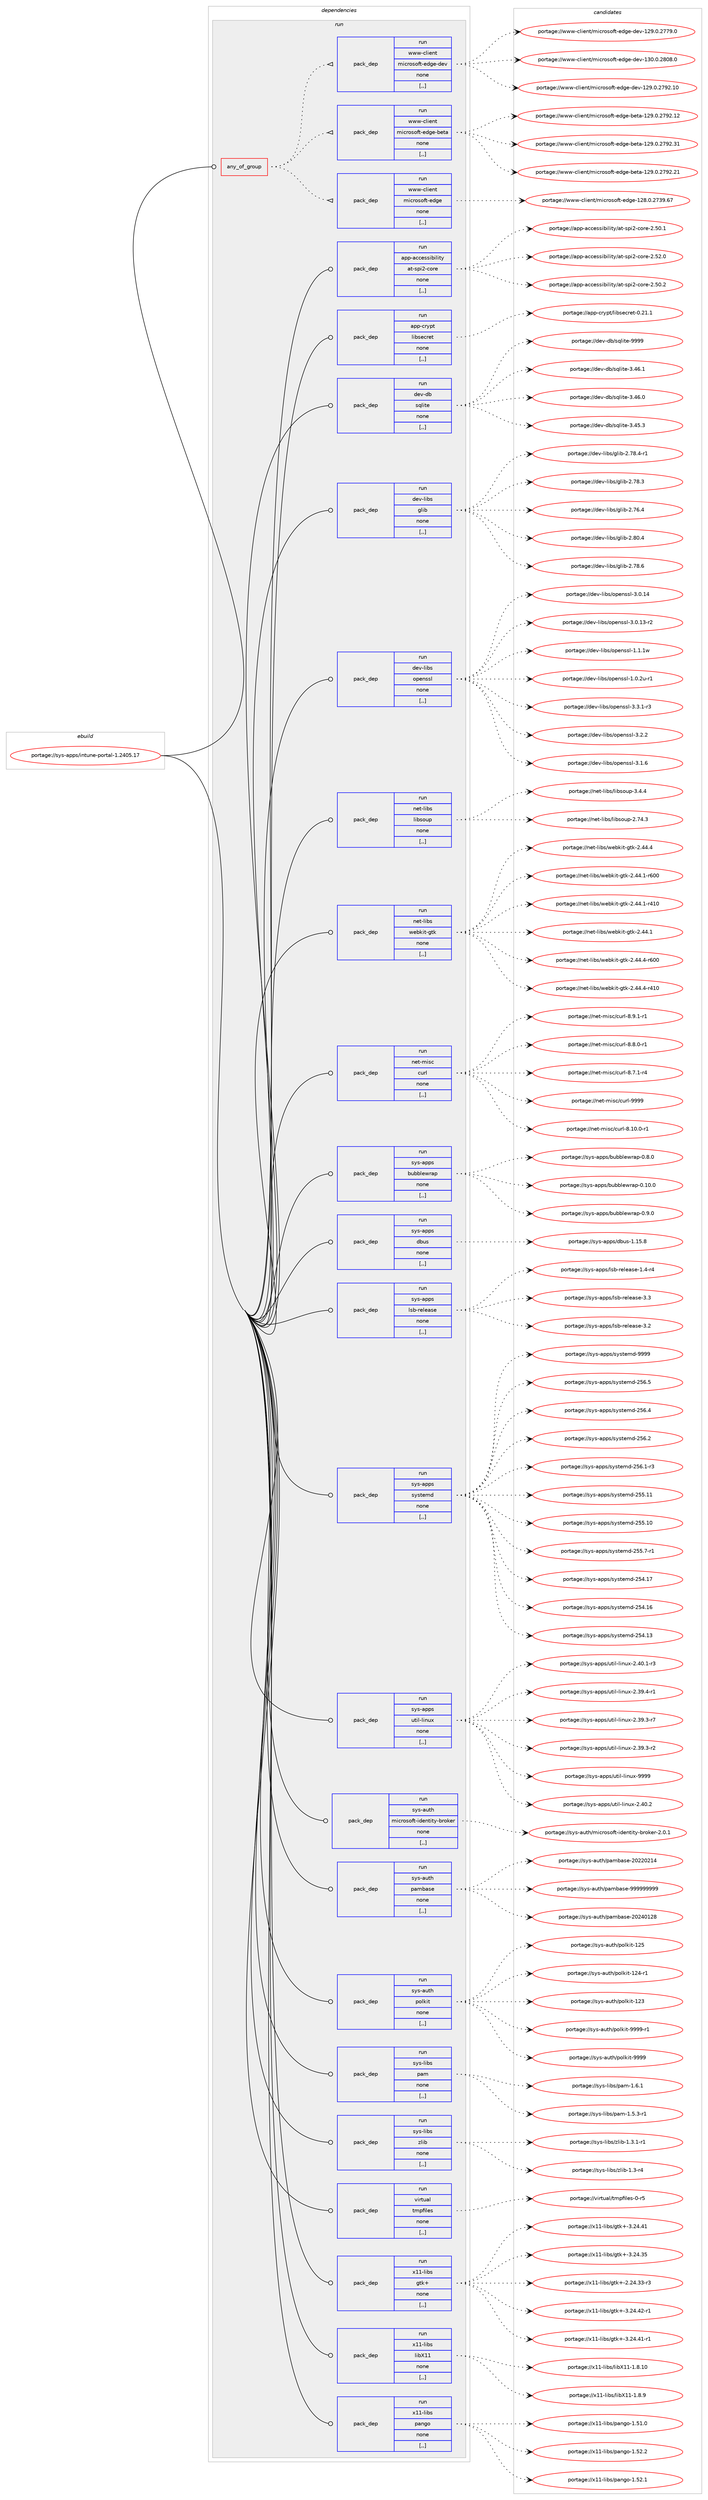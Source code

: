 digraph prolog {

# *************
# Graph options
# *************

newrank=true;
concentrate=true;
compound=true;
graph [rankdir=LR,fontname=Helvetica,fontsize=10,ranksep=1.5];#, ranksep=2.5, nodesep=0.2];
edge  [arrowhead=vee];
node  [fontname=Helvetica,fontsize=10];

# **********
# The ebuild
# **********

subgraph cluster_leftcol {
color=gray;
label=<<i>ebuild</i>>;
id [label="portage://sys-apps/intune-portal-1.2405.17", color=red, width=4, href="../sys-apps/intune-portal-1.2405.17.svg"];
}

# ****************
# The dependencies
# ****************

subgraph cluster_midcol {
color=gray;
label=<<i>dependencies</i>>;
subgraph cluster_compile {
fillcolor="#eeeeee";
style=filled;
label=<<i>compile</i>>;
}
subgraph cluster_compileandrun {
fillcolor="#eeeeee";
style=filled;
label=<<i>compile and run</i>>;
}
subgraph cluster_run {
fillcolor="#eeeeee";
style=filled;
label=<<i>run</i>>;
subgraph any6234 {
dependency930136 [label=<<TABLE BORDER="0" CELLBORDER="1" CELLSPACING="0" CELLPADDING="4"><TR><TD CELLPADDING="10">any_of_group</TD></TR></TABLE>>, shape=none, color=red];subgraph pack678661 {
dependency930137 [label=<<TABLE BORDER="0" CELLBORDER="1" CELLSPACING="0" CELLPADDING="4" WIDTH="220"><TR><TD ROWSPAN="6" CELLPADDING="30">pack_dep</TD></TR><TR><TD WIDTH="110">run</TD></TR><TR><TD>www-client</TD></TR><TR><TD>microsoft-edge</TD></TR><TR><TD>none</TD></TR><TR><TD>[,,]</TD></TR></TABLE>>, shape=none, color=blue];
}
dependency930136:e -> dependency930137:w [weight=20,style="dotted",arrowhead="oinv"];
subgraph pack678662 {
dependency930138 [label=<<TABLE BORDER="0" CELLBORDER="1" CELLSPACING="0" CELLPADDING="4" WIDTH="220"><TR><TD ROWSPAN="6" CELLPADDING="30">pack_dep</TD></TR><TR><TD WIDTH="110">run</TD></TR><TR><TD>www-client</TD></TR><TR><TD>microsoft-edge-beta</TD></TR><TR><TD>none</TD></TR><TR><TD>[,,]</TD></TR></TABLE>>, shape=none, color=blue];
}
dependency930136:e -> dependency930138:w [weight=20,style="dotted",arrowhead="oinv"];
subgraph pack678663 {
dependency930139 [label=<<TABLE BORDER="0" CELLBORDER="1" CELLSPACING="0" CELLPADDING="4" WIDTH="220"><TR><TD ROWSPAN="6" CELLPADDING="30">pack_dep</TD></TR><TR><TD WIDTH="110">run</TD></TR><TR><TD>www-client</TD></TR><TR><TD>microsoft-edge-dev</TD></TR><TR><TD>none</TD></TR><TR><TD>[,,]</TD></TR></TABLE>>, shape=none, color=blue];
}
dependency930136:e -> dependency930139:w [weight=20,style="dotted",arrowhead="oinv"];
}
id:e -> dependency930136:w [weight=20,style="solid",arrowhead="odot"];
subgraph pack678664 {
dependency930140 [label=<<TABLE BORDER="0" CELLBORDER="1" CELLSPACING="0" CELLPADDING="4" WIDTH="220"><TR><TD ROWSPAN="6" CELLPADDING="30">pack_dep</TD></TR><TR><TD WIDTH="110">run</TD></TR><TR><TD>app-accessibility</TD></TR><TR><TD>at-spi2-core</TD></TR><TR><TD>none</TD></TR><TR><TD>[,,]</TD></TR></TABLE>>, shape=none, color=blue];
}
id:e -> dependency930140:w [weight=20,style="solid",arrowhead="odot"];
subgraph pack678665 {
dependency930141 [label=<<TABLE BORDER="0" CELLBORDER="1" CELLSPACING="0" CELLPADDING="4" WIDTH="220"><TR><TD ROWSPAN="6" CELLPADDING="30">pack_dep</TD></TR><TR><TD WIDTH="110">run</TD></TR><TR><TD>app-crypt</TD></TR><TR><TD>libsecret</TD></TR><TR><TD>none</TD></TR><TR><TD>[,,]</TD></TR></TABLE>>, shape=none, color=blue];
}
id:e -> dependency930141:w [weight=20,style="solid",arrowhead="odot"];
subgraph pack678666 {
dependency930142 [label=<<TABLE BORDER="0" CELLBORDER="1" CELLSPACING="0" CELLPADDING="4" WIDTH="220"><TR><TD ROWSPAN="6" CELLPADDING="30">pack_dep</TD></TR><TR><TD WIDTH="110">run</TD></TR><TR><TD>dev-db</TD></TR><TR><TD>sqlite</TD></TR><TR><TD>none</TD></TR><TR><TD>[,,]</TD></TR></TABLE>>, shape=none, color=blue];
}
id:e -> dependency930142:w [weight=20,style="solid",arrowhead="odot"];
subgraph pack678667 {
dependency930143 [label=<<TABLE BORDER="0" CELLBORDER="1" CELLSPACING="0" CELLPADDING="4" WIDTH="220"><TR><TD ROWSPAN="6" CELLPADDING="30">pack_dep</TD></TR><TR><TD WIDTH="110">run</TD></TR><TR><TD>dev-libs</TD></TR><TR><TD>glib</TD></TR><TR><TD>none</TD></TR><TR><TD>[,,]</TD></TR></TABLE>>, shape=none, color=blue];
}
id:e -> dependency930143:w [weight=20,style="solid",arrowhead="odot"];
subgraph pack678668 {
dependency930144 [label=<<TABLE BORDER="0" CELLBORDER="1" CELLSPACING="0" CELLPADDING="4" WIDTH="220"><TR><TD ROWSPAN="6" CELLPADDING="30">pack_dep</TD></TR><TR><TD WIDTH="110">run</TD></TR><TR><TD>dev-libs</TD></TR><TR><TD>openssl</TD></TR><TR><TD>none</TD></TR><TR><TD>[,,]</TD></TR></TABLE>>, shape=none, color=blue];
}
id:e -> dependency930144:w [weight=20,style="solid",arrowhead="odot"];
subgraph pack678669 {
dependency930145 [label=<<TABLE BORDER="0" CELLBORDER="1" CELLSPACING="0" CELLPADDING="4" WIDTH="220"><TR><TD ROWSPAN="6" CELLPADDING="30">pack_dep</TD></TR><TR><TD WIDTH="110">run</TD></TR><TR><TD>net-libs</TD></TR><TR><TD>libsoup</TD></TR><TR><TD>none</TD></TR><TR><TD>[,,]</TD></TR></TABLE>>, shape=none, color=blue];
}
id:e -> dependency930145:w [weight=20,style="solid",arrowhead="odot"];
subgraph pack678670 {
dependency930146 [label=<<TABLE BORDER="0" CELLBORDER="1" CELLSPACING="0" CELLPADDING="4" WIDTH="220"><TR><TD ROWSPAN="6" CELLPADDING="30">pack_dep</TD></TR><TR><TD WIDTH="110">run</TD></TR><TR><TD>net-libs</TD></TR><TR><TD>webkit-gtk</TD></TR><TR><TD>none</TD></TR><TR><TD>[,,]</TD></TR></TABLE>>, shape=none, color=blue];
}
id:e -> dependency930146:w [weight=20,style="solid",arrowhead="odot"];
subgraph pack678671 {
dependency930147 [label=<<TABLE BORDER="0" CELLBORDER="1" CELLSPACING="0" CELLPADDING="4" WIDTH="220"><TR><TD ROWSPAN="6" CELLPADDING="30">pack_dep</TD></TR><TR><TD WIDTH="110">run</TD></TR><TR><TD>net-misc</TD></TR><TR><TD>curl</TD></TR><TR><TD>none</TD></TR><TR><TD>[,,]</TD></TR></TABLE>>, shape=none, color=blue];
}
id:e -> dependency930147:w [weight=20,style="solid",arrowhead="odot"];
subgraph pack678672 {
dependency930148 [label=<<TABLE BORDER="0" CELLBORDER="1" CELLSPACING="0" CELLPADDING="4" WIDTH="220"><TR><TD ROWSPAN="6" CELLPADDING="30">pack_dep</TD></TR><TR><TD WIDTH="110">run</TD></TR><TR><TD>sys-apps</TD></TR><TR><TD>bubblewrap</TD></TR><TR><TD>none</TD></TR><TR><TD>[,,]</TD></TR></TABLE>>, shape=none, color=blue];
}
id:e -> dependency930148:w [weight=20,style="solid",arrowhead="odot"];
subgraph pack678673 {
dependency930149 [label=<<TABLE BORDER="0" CELLBORDER="1" CELLSPACING="0" CELLPADDING="4" WIDTH="220"><TR><TD ROWSPAN="6" CELLPADDING="30">pack_dep</TD></TR><TR><TD WIDTH="110">run</TD></TR><TR><TD>sys-apps</TD></TR><TR><TD>dbus</TD></TR><TR><TD>none</TD></TR><TR><TD>[,,]</TD></TR></TABLE>>, shape=none, color=blue];
}
id:e -> dependency930149:w [weight=20,style="solid",arrowhead="odot"];
subgraph pack678674 {
dependency930150 [label=<<TABLE BORDER="0" CELLBORDER="1" CELLSPACING="0" CELLPADDING="4" WIDTH="220"><TR><TD ROWSPAN="6" CELLPADDING="30">pack_dep</TD></TR><TR><TD WIDTH="110">run</TD></TR><TR><TD>sys-apps</TD></TR><TR><TD>lsb-release</TD></TR><TR><TD>none</TD></TR><TR><TD>[,,]</TD></TR></TABLE>>, shape=none, color=blue];
}
id:e -> dependency930150:w [weight=20,style="solid",arrowhead="odot"];
subgraph pack678675 {
dependency930151 [label=<<TABLE BORDER="0" CELLBORDER="1" CELLSPACING="0" CELLPADDING="4" WIDTH="220"><TR><TD ROWSPAN="6" CELLPADDING="30">pack_dep</TD></TR><TR><TD WIDTH="110">run</TD></TR><TR><TD>sys-apps</TD></TR><TR><TD>systemd</TD></TR><TR><TD>none</TD></TR><TR><TD>[,,]</TD></TR></TABLE>>, shape=none, color=blue];
}
id:e -> dependency930151:w [weight=20,style="solid",arrowhead="odot"];
subgraph pack678676 {
dependency930152 [label=<<TABLE BORDER="0" CELLBORDER="1" CELLSPACING="0" CELLPADDING="4" WIDTH="220"><TR><TD ROWSPAN="6" CELLPADDING="30">pack_dep</TD></TR><TR><TD WIDTH="110">run</TD></TR><TR><TD>sys-apps</TD></TR><TR><TD>util-linux</TD></TR><TR><TD>none</TD></TR><TR><TD>[,,]</TD></TR></TABLE>>, shape=none, color=blue];
}
id:e -> dependency930152:w [weight=20,style="solid",arrowhead="odot"];
subgraph pack678677 {
dependency930153 [label=<<TABLE BORDER="0" CELLBORDER="1" CELLSPACING="0" CELLPADDING="4" WIDTH="220"><TR><TD ROWSPAN="6" CELLPADDING="30">pack_dep</TD></TR><TR><TD WIDTH="110">run</TD></TR><TR><TD>sys-auth</TD></TR><TR><TD>microsoft-identity-broker</TD></TR><TR><TD>none</TD></TR><TR><TD>[,,]</TD></TR></TABLE>>, shape=none, color=blue];
}
id:e -> dependency930153:w [weight=20,style="solid",arrowhead="odot"];
subgraph pack678678 {
dependency930154 [label=<<TABLE BORDER="0" CELLBORDER="1" CELLSPACING="0" CELLPADDING="4" WIDTH="220"><TR><TD ROWSPAN="6" CELLPADDING="30">pack_dep</TD></TR><TR><TD WIDTH="110">run</TD></TR><TR><TD>sys-auth</TD></TR><TR><TD>pambase</TD></TR><TR><TD>none</TD></TR><TR><TD>[,,]</TD></TR></TABLE>>, shape=none, color=blue];
}
id:e -> dependency930154:w [weight=20,style="solid",arrowhead="odot"];
subgraph pack678679 {
dependency930155 [label=<<TABLE BORDER="0" CELLBORDER="1" CELLSPACING="0" CELLPADDING="4" WIDTH="220"><TR><TD ROWSPAN="6" CELLPADDING="30">pack_dep</TD></TR><TR><TD WIDTH="110">run</TD></TR><TR><TD>sys-auth</TD></TR><TR><TD>polkit</TD></TR><TR><TD>none</TD></TR><TR><TD>[,,]</TD></TR></TABLE>>, shape=none, color=blue];
}
id:e -> dependency930155:w [weight=20,style="solid",arrowhead="odot"];
subgraph pack678680 {
dependency930156 [label=<<TABLE BORDER="0" CELLBORDER="1" CELLSPACING="0" CELLPADDING="4" WIDTH="220"><TR><TD ROWSPAN="6" CELLPADDING="30">pack_dep</TD></TR><TR><TD WIDTH="110">run</TD></TR><TR><TD>sys-libs</TD></TR><TR><TD>pam</TD></TR><TR><TD>none</TD></TR><TR><TD>[,,]</TD></TR></TABLE>>, shape=none, color=blue];
}
id:e -> dependency930156:w [weight=20,style="solid",arrowhead="odot"];
subgraph pack678681 {
dependency930157 [label=<<TABLE BORDER="0" CELLBORDER="1" CELLSPACING="0" CELLPADDING="4" WIDTH="220"><TR><TD ROWSPAN="6" CELLPADDING="30">pack_dep</TD></TR><TR><TD WIDTH="110">run</TD></TR><TR><TD>sys-libs</TD></TR><TR><TD>zlib</TD></TR><TR><TD>none</TD></TR><TR><TD>[,,]</TD></TR></TABLE>>, shape=none, color=blue];
}
id:e -> dependency930157:w [weight=20,style="solid",arrowhead="odot"];
subgraph pack678682 {
dependency930158 [label=<<TABLE BORDER="0" CELLBORDER="1" CELLSPACING="0" CELLPADDING="4" WIDTH="220"><TR><TD ROWSPAN="6" CELLPADDING="30">pack_dep</TD></TR><TR><TD WIDTH="110">run</TD></TR><TR><TD>virtual</TD></TR><TR><TD>tmpfiles</TD></TR><TR><TD>none</TD></TR><TR><TD>[,,]</TD></TR></TABLE>>, shape=none, color=blue];
}
id:e -> dependency930158:w [weight=20,style="solid",arrowhead="odot"];
subgraph pack678683 {
dependency930159 [label=<<TABLE BORDER="0" CELLBORDER="1" CELLSPACING="0" CELLPADDING="4" WIDTH="220"><TR><TD ROWSPAN="6" CELLPADDING="30">pack_dep</TD></TR><TR><TD WIDTH="110">run</TD></TR><TR><TD>x11-libs</TD></TR><TR><TD>gtk+</TD></TR><TR><TD>none</TD></TR><TR><TD>[,,]</TD></TR></TABLE>>, shape=none, color=blue];
}
id:e -> dependency930159:w [weight=20,style="solid",arrowhead="odot"];
subgraph pack678684 {
dependency930160 [label=<<TABLE BORDER="0" CELLBORDER="1" CELLSPACING="0" CELLPADDING="4" WIDTH="220"><TR><TD ROWSPAN="6" CELLPADDING="30">pack_dep</TD></TR><TR><TD WIDTH="110">run</TD></TR><TR><TD>x11-libs</TD></TR><TR><TD>libX11</TD></TR><TR><TD>none</TD></TR><TR><TD>[,,]</TD></TR></TABLE>>, shape=none, color=blue];
}
id:e -> dependency930160:w [weight=20,style="solid",arrowhead="odot"];
subgraph pack678685 {
dependency930161 [label=<<TABLE BORDER="0" CELLBORDER="1" CELLSPACING="0" CELLPADDING="4" WIDTH="220"><TR><TD ROWSPAN="6" CELLPADDING="30">pack_dep</TD></TR><TR><TD WIDTH="110">run</TD></TR><TR><TD>x11-libs</TD></TR><TR><TD>pango</TD></TR><TR><TD>none</TD></TR><TR><TD>[,,]</TD></TR></TABLE>>, shape=none, color=blue];
}
id:e -> dependency930161:w [weight=20,style="solid",arrowhead="odot"];
}
}

# **************
# The candidates
# **************

subgraph cluster_choices {
rank=same;
color=gray;
label=<<i>candidates</i>>;

subgraph choice678661 {
color=black;
nodesep=1;
choice11911911945991081051011101164710910599114111115111102116451011001031014549505646484650555157465455 [label="portage://www-client/microsoft-edge-128.0.2739.67", color=red, width=4,href="../www-client/microsoft-edge-128.0.2739.67.svg"];
dependency930137:e -> choice11911911945991081051011101164710910599114111115111102116451011001031014549505646484650555157465455:w [style=dotted,weight="100"];
}
subgraph choice678662 {
color=black;
nodesep=1;
choice11911911945991081051011101164710910599114111115111102116451011001031014598101116974549505746484650555750465149 [label="portage://www-client/microsoft-edge-beta-129.0.2792.31", color=red, width=4,href="../www-client/microsoft-edge-beta-129.0.2792.31.svg"];
choice11911911945991081051011101164710910599114111115111102116451011001031014598101116974549505746484650555750465049 [label="portage://www-client/microsoft-edge-beta-129.0.2792.21", color=red, width=4,href="../www-client/microsoft-edge-beta-129.0.2792.21.svg"];
choice11911911945991081051011101164710910599114111115111102116451011001031014598101116974549505746484650555750464950 [label="portage://www-client/microsoft-edge-beta-129.0.2792.12", color=red, width=4,href="../www-client/microsoft-edge-beta-129.0.2792.12.svg"];
dependency930138:e -> choice11911911945991081051011101164710910599114111115111102116451011001031014598101116974549505746484650555750465149:w [style=dotted,weight="100"];
dependency930138:e -> choice11911911945991081051011101164710910599114111115111102116451011001031014598101116974549505746484650555750465049:w [style=dotted,weight="100"];
dependency930138:e -> choice11911911945991081051011101164710910599114111115111102116451011001031014598101116974549505746484650555750464950:w [style=dotted,weight="100"];
}
subgraph choice678663 {
color=black;
nodesep=1;
choice11911911945991081051011101164710910599114111115111102116451011001031014510010111845495148464846505648564648 [label="portage://www-client/microsoft-edge-dev-130.0.2808.0", color=red, width=4,href="../www-client/microsoft-edge-dev-130.0.2808.0.svg"];
choice1191191194599108105101110116471091059911411111511110211645101100103101451001011184549505746484650555750464948 [label="portage://www-client/microsoft-edge-dev-129.0.2792.10", color=red, width=4,href="../www-client/microsoft-edge-dev-129.0.2792.10.svg"];
choice11911911945991081051011101164710910599114111115111102116451011001031014510010111845495057464846505555574648 [label="portage://www-client/microsoft-edge-dev-129.0.2779.0", color=red, width=4,href="../www-client/microsoft-edge-dev-129.0.2779.0.svg"];
dependency930139:e -> choice11911911945991081051011101164710910599114111115111102116451011001031014510010111845495148464846505648564648:w [style=dotted,weight="100"];
dependency930139:e -> choice1191191194599108105101110116471091059911411111511110211645101100103101451001011184549505746484650555750464948:w [style=dotted,weight="100"];
dependency930139:e -> choice11911911945991081051011101164710910599114111115111102116451011001031014510010111845495057464846505555574648:w [style=dotted,weight="100"];
}
subgraph choice678664 {
color=black;
nodesep=1;
choice97112112459799991011151151059810510810511612147971164511511210550459911111410145504653504648 [label="portage://app-accessibility/at-spi2-core-2.52.0", color=red, width=4,href="../app-accessibility/at-spi2-core-2.52.0.svg"];
choice97112112459799991011151151059810510810511612147971164511511210550459911111410145504653484650 [label="portage://app-accessibility/at-spi2-core-2.50.2", color=red, width=4,href="../app-accessibility/at-spi2-core-2.50.2.svg"];
choice97112112459799991011151151059810510810511612147971164511511210550459911111410145504653484649 [label="portage://app-accessibility/at-spi2-core-2.50.1", color=red, width=4,href="../app-accessibility/at-spi2-core-2.50.1.svg"];
dependency930140:e -> choice97112112459799991011151151059810510810511612147971164511511210550459911111410145504653504648:w [style=dotted,weight="100"];
dependency930140:e -> choice97112112459799991011151151059810510810511612147971164511511210550459911111410145504653484650:w [style=dotted,weight="100"];
dependency930140:e -> choice97112112459799991011151151059810510810511612147971164511511210550459911111410145504653484649:w [style=dotted,weight="100"];
}
subgraph choice678665 {
color=black;
nodesep=1;
choice97112112459911412111211647108105981151019911410111645484650494649 [label="portage://app-crypt/libsecret-0.21.1", color=red, width=4,href="../app-crypt/libsecret-0.21.1.svg"];
dependency930141:e -> choice97112112459911412111211647108105981151019911410111645484650494649:w [style=dotted,weight="100"];
}
subgraph choice678666 {
color=black;
nodesep=1;
choice1001011184510098471151131081051161014557575757 [label="portage://dev-db/sqlite-9999", color=red, width=4,href="../dev-db/sqlite-9999.svg"];
choice10010111845100984711511310810511610145514652544649 [label="portage://dev-db/sqlite-3.46.1", color=red, width=4,href="../dev-db/sqlite-3.46.1.svg"];
choice10010111845100984711511310810511610145514652544648 [label="portage://dev-db/sqlite-3.46.0", color=red, width=4,href="../dev-db/sqlite-3.46.0.svg"];
choice10010111845100984711511310810511610145514652534651 [label="portage://dev-db/sqlite-3.45.3", color=red, width=4,href="../dev-db/sqlite-3.45.3.svg"];
dependency930142:e -> choice1001011184510098471151131081051161014557575757:w [style=dotted,weight="100"];
dependency930142:e -> choice10010111845100984711511310810511610145514652544649:w [style=dotted,weight="100"];
dependency930142:e -> choice10010111845100984711511310810511610145514652544648:w [style=dotted,weight="100"];
dependency930142:e -> choice10010111845100984711511310810511610145514652534651:w [style=dotted,weight="100"];
}
subgraph choice678667 {
color=black;
nodesep=1;
choice1001011184510810598115471031081059845504656484652 [label="portage://dev-libs/glib-2.80.4", color=red, width=4,href="../dev-libs/glib-2.80.4.svg"];
choice1001011184510810598115471031081059845504655564654 [label="portage://dev-libs/glib-2.78.6", color=red, width=4,href="../dev-libs/glib-2.78.6.svg"];
choice10010111845108105981154710310810598455046555646524511449 [label="portage://dev-libs/glib-2.78.4-r1", color=red, width=4,href="../dev-libs/glib-2.78.4-r1.svg"];
choice1001011184510810598115471031081059845504655564651 [label="portage://dev-libs/glib-2.78.3", color=red, width=4,href="../dev-libs/glib-2.78.3.svg"];
choice1001011184510810598115471031081059845504655544652 [label="portage://dev-libs/glib-2.76.4", color=red, width=4,href="../dev-libs/glib-2.76.4.svg"];
dependency930143:e -> choice1001011184510810598115471031081059845504656484652:w [style=dotted,weight="100"];
dependency930143:e -> choice1001011184510810598115471031081059845504655564654:w [style=dotted,weight="100"];
dependency930143:e -> choice10010111845108105981154710310810598455046555646524511449:w [style=dotted,weight="100"];
dependency930143:e -> choice1001011184510810598115471031081059845504655564651:w [style=dotted,weight="100"];
dependency930143:e -> choice1001011184510810598115471031081059845504655544652:w [style=dotted,weight="100"];
}
subgraph choice678668 {
color=black;
nodesep=1;
choice1001011184510810598115471111121011101151151084551465146494511451 [label="portage://dev-libs/openssl-3.3.1-r3", color=red, width=4,href="../dev-libs/openssl-3.3.1-r3.svg"];
choice100101118451081059811547111112101110115115108455146504650 [label="portage://dev-libs/openssl-3.2.2", color=red, width=4,href="../dev-libs/openssl-3.2.2.svg"];
choice100101118451081059811547111112101110115115108455146494654 [label="portage://dev-libs/openssl-3.1.6", color=red, width=4,href="../dev-libs/openssl-3.1.6.svg"];
choice10010111845108105981154711111210111011511510845514648464952 [label="portage://dev-libs/openssl-3.0.14", color=red, width=4,href="../dev-libs/openssl-3.0.14.svg"];
choice100101118451081059811547111112101110115115108455146484649514511450 [label="portage://dev-libs/openssl-3.0.13-r2", color=red, width=4,href="../dev-libs/openssl-3.0.13-r2.svg"];
choice100101118451081059811547111112101110115115108454946494649119 [label="portage://dev-libs/openssl-1.1.1w", color=red, width=4,href="../dev-libs/openssl-1.1.1w.svg"];
choice1001011184510810598115471111121011101151151084549464846501174511449 [label="portage://dev-libs/openssl-1.0.2u-r1", color=red, width=4,href="../dev-libs/openssl-1.0.2u-r1.svg"];
dependency930144:e -> choice1001011184510810598115471111121011101151151084551465146494511451:w [style=dotted,weight="100"];
dependency930144:e -> choice100101118451081059811547111112101110115115108455146504650:w [style=dotted,weight="100"];
dependency930144:e -> choice100101118451081059811547111112101110115115108455146494654:w [style=dotted,weight="100"];
dependency930144:e -> choice10010111845108105981154711111210111011511510845514648464952:w [style=dotted,weight="100"];
dependency930144:e -> choice100101118451081059811547111112101110115115108455146484649514511450:w [style=dotted,weight="100"];
dependency930144:e -> choice100101118451081059811547111112101110115115108454946494649119:w [style=dotted,weight="100"];
dependency930144:e -> choice1001011184510810598115471111121011101151151084549464846501174511449:w [style=dotted,weight="100"];
}
subgraph choice678669 {
color=black;
nodesep=1;
choice11010111645108105981154710810598115111117112455146524652 [label="portage://net-libs/libsoup-3.4.4", color=red, width=4,href="../net-libs/libsoup-3.4.4.svg"];
choice1101011164510810598115471081059811511111711245504655524651 [label="portage://net-libs/libsoup-2.74.3", color=red, width=4,href="../net-libs/libsoup-2.74.3.svg"];
dependency930145:e -> choice11010111645108105981154710810598115111117112455146524652:w [style=dotted,weight="100"];
dependency930145:e -> choice1101011164510810598115471081059811511111711245504655524651:w [style=dotted,weight="100"];
}
subgraph choice678670 {
color=black;
nodesep=1;
choice11010111645108105981154711910198107105116451031161074550465252465245114544848 [label="portage://net-libs/webkit-gtk-2.44.4-r600", color=red, width=4,href="../net-libs/webkit-gtk-2.44.4-r600.svg"];
choice11010111645108105981154711910198107105116451031161074550465252465245114524948 [label="portage://net-libs/webkit-gtk-2.44.4-r410", color=red, width=4,href="../net-libs/webkit-gtk-2.44.4-r410.svg"];
choice110101116451081059811547119101981071051164510311610745504652524652 [label="portage://net-libs/webkit-gtk-2.44.4", color=red, width=4,href="../net-libs/webkit-gtk-2.44.4.svg"];
choice11010111645108105981154711910198107105116451031161074550465252464945114544848 [label="portage://net-libs/webkit-gtk-2.44.1-r600", color=red, width=4,href="../net-libs/webkit-gtk-2.44.1-r600.svg"];
choice11010111645108105981154711910198107105116451031161074550465252464945114524948 [label="portage://net-libs/webkit-gtk-2.44.1-r410", color=red, width=4,href="../net-libs/webkit-gtk-2.44.1-r410.svg"];
choice110101116451081059811547119101981071051164510311610745504652524649 [label="portage://net-libs/webkit-gtk-2.44.1", color=red, width=4,href="../net-libs/webkit-gtk-2.44.1.svg"];
dependency930146:e -> choice11010111645108105981154711910198107105116451031161074550465252465245114544848:w [style=dotted,weight="100"];
dependency930146:e -> choice11010111645108105981154711910198107105116451031161074550465252465245114524948:w [style=dotted,weight="100"];
dependency930146:e -> choice110101116451081059811547119101981071051164510311610745504652524652:w [style=dotted,weight="100"];
dependency930146:e -> choice11010111645108105981154711910198107105116451031161074550465252464945114544848:w [style=dotted,weight="100"];
dependency930146:e -> choice11010111645108105981154711910198107105116451031161074550465252464945114524948:w [style=dotted,weight="100"];
dependency930146:e -> choice110101116451081059811547119101981071051164510311610745504652524649:w [style=dotted,weight="100"];
}
subgraph choice678671 {
color=black;
nodesep=1;
choice110101116451091051159947991171141084557575757 [label="portage://net-misc/curl-9999", color=red, width=4,href="../net-misc/curl-9999.svg"];
choice11010111645109105115994799117114108455646494846484511449 [label="portage://net-misc/curl-8.10.0-r1", color=red, width=4,href="../net-misc/curl-8.10.0-r1.svg"];
choice110101116451091051159947991171141084556465746494511449 [label="portage://net-misc/curl-8.9.1-r1", color=red, width=4,href="../net-misc/curl-8.9.1-r1.svg"];
choice110101116451091051159947991171141084556465646484511449 [label="portage://net-misc/curl-8.8.0-r1", color=red, width=4,href="../net-misc/curl-8.8.0-r1.svg"];
choice110101116451091051159947991171141084556465546494511452 [label="portage://net-misc/curl-8.7.1-r4", color=red, width=4,href="../net-misc/curl-8.7.1-r4.svg"];
dependency930147:e -> choice110101116451091051159947991171141084557575757:w [style=dotted,weight="100"];
dependency930147:e -> choice11010111645109105115994799117114108455646494846484511449:w [style=dotted,weight="100"];
dependency930147:e -> choice110101116451091051159947991171141084556465746494511449:w [style=dotted,weight="100"];
dependency930147:e -> choice110101116451091051159947991171141084556465646484511449:w [style=dotted,weight="100"];
dependency930147:e -> choice110101116451091051159947991171141084556465546494511452:w [style=dotted,weight="100"];
}
subgraph choice678672 {
color=black;
nodesep=1;
choice1151211154597112112115479811798981081011191149711245484649484648 [label="portage://sys-apps/bubblewrap-0.10.0", color=red, width=4,href="../sys-apps/bubblewrap-0.10.0.svg"];
choice11512111545971121121154798117989810810111911497112454846574648 [label="portage://sys-apps/bubblewrap-0.9.0", color=red, width=4,href="../sys-apps/bubblewrap-0.9.0.svg"];
choice11512111545971121121154798117989810810111911497112454846564648 [label="portage://sys-apps/bubblewrap-0.8.0", color=red, width=4,href="../sys-apps/bubblewrap-0.8.0.svg"];
dependency930148:e -> choice1151211154597112112115479811798981081011191149711245484649484648:w [style=dotted,weight="100"];
dependency930148:e -> choice11512111545971121121154798117989810810111911497112454846574648:w [style=dotted,weight="100"];
dependency930148:e -> choice11512111545971121121154798117989810810111911497112454846564648:w [style=dotted,weight="100"];
}
subgraph choice678673 {
color=black;
nodesep=1;
choice1151211154597112112115471009811711545494649534656 [label="portage://sys-apps/dbus-1.15.8", color=red, width=4,href="../sys-apps/dbus-1.15.8.svg"];
dependency930149:e -> choice1151211154597112112115471009811711545494649534656:w [style=dotted,weight="100"];
}
subgraph choice678674 {
color=black;
nodesep=1;
choice11512111545971121121154710811598451141011081019711510145514651 [label="portage://sys-apps/lsb-release-3.3", color=red, width=4,href="../sys-apps/lsb-release-3.3.svg"];
choice11512111545971121121154710811598451141011081019711510145514650 [label="portage://sys-apps/lsb-release-3.2", color=red, width=4,href="../sys-apps/lsb-release-3.2.svg"];
choice115121115459711211211547108115984511410110810197115101454946524511452 [label="portage://sys-apps/lsb-release-1.4-r4", color=red, width=4,href="../sys-apps/lsb-release-1.4-r4.svg"];
dependency930150:e -> choice11512111545971121121154710811598451141011081019711510145514651:w [style=dotted,weight="100"];
dependency930150:e -> choice11512111545971121121154710811598451141011081019711510145514650:w [style=dotted,weight="100"];
dependency930150:e -> choice115121115459711211211547108115984511410110810197115101454946524511452:w [style=dotted,weight="100"];
}
subgraph choice678675 {
color=black;
nodesep=1;
choice1151211154597112112115471151211151161011091004557575757 [label="portage://sys-apps/systemd-9999", color=red, width=4,href="../sys-apps/systemd-9999.svg"];
choice115121115459711211211547115121115116101109100455053544653 [label="portage://sys-apps/systemd-256.5", color=red, width=4,href="../sys-apps/systemd-256.5.svg"];
choice115121115459711211211547115121115116101109100455053544652 [label="portage://sys-apps/systemd-256.4", color=red, width=4,href="../sys-apps/systemd-256.4.svg"];
choice115121115459711211211547115121115116101109100455053544650 [label="portage://sys-apps/systemd-256.2", color=red, width=4,href="../sys-apps/systemd-256.2.svg"];
choice1151211154597112112115471151211151161011091004550535446494511451 [label="portage://sys-apps/systemd-256.1-r3", color=red, width=4,href="../sys-apps/systemd-256.1-r3.svg"];
choice11512111545971121121154711512111511610110910045505353464949 [label="portage://sys-apps/systemd-255.11", color=red, width=4,href="../sys-apps/systemd-255.11.svg"];
choice11512111545971121121154711512111511610110910045505353464948 [label="portage://sys-apps/systemd-255.10", color=red, width=4,href="../sys-apps/systemd-255.10.svg"];
choice1151211154597112112115471151211151161011091004550535346554511449 [label="portage://sys-apps/systemd-255.7-r1", color=red, width=4,href="../sys-apps/systemd-255.7-r1.svg"];
choice11512111545971121121154711512111511610110910045505352464955 [label="portage://sys-apps/systemd-254.17", color=red, width=4,href="../sys-apps/systemd-254.17.svg"];
choice11512111545971121121154711512111511610110910045505352464954 [label="portage://sys-apps/systemd-254.16", color=red, width=4,href="../sys-apps/systemd-254.16.svg"];
choice11512111545971121121154711512111511610110910045505352464951 [label="portage://sys-apps/systemd-254.13", color=red, width=4,href="../sys-apps/systemd-254.13.svg"];
dependency930151:e -> choice1151211154597112112115471151211151161011091004557575757:w [style=dotted,weight="100"];
dependency930151:e -> choice115121115459711211211547115121115116101109100455053544653:w [style=dotted,weight="100"];
dependency930151:e -> choice115121115459711211211547115121115116101109100455053544652:w [style=dotted,weight="100"];
dependency930151:e -> choice115121115459711211211547115121115116101109100455053544650:w [style=dotted,weight="100"];
dependency930151:e -> choice1151211154597112112115471151211151161011091004550535446494511451:w [style=dotted,weight="100"];
dependency930151:e -> choice11512111545971121121154711512111511610110910045505353464949:w [style=dotted,weight="100"];
dependency930151:e -> choice11512111545971121121154711512111511610110910045505353464948:w [style=dotted,weight="100"];
dependency930151:e -> choice1151211154597112112115471151211151161011091004550535346554511449:w [style=dotted,weight="100"];
dependency930151:e -> choice11512111545971121121154711512111511610110910045505352464955:w [style=dotted,weight="100"];
dependency930151:e -> choice11512111545971121121154711512111511610110910045505352464954:w [style=dotted,weight="100"];
dependency930151:e -> choice11512111545971121121154711512111511610110910045505352464951:w [style=dotted,weight="100"];
}
subgraph choice678676 {
color=black;
nodesep=1;
choice115121115459711211211547117116105108451081051101171204557575757 [label="portage://sys-apps/util-linux-9999", color=red, width=4,href="../sys-apps/util-linux-9999.svg"];
choice1151211154597112112115471171161051084510810511011712045504652484650 [label="portage://sys-apps/util-linux-2.40.2", color=red, width=4,href="../sys-apps/util-linux-2.40.2.svg"];
choice11512111545971121121154711711610510845108105110117120455046524846494511451 [label="portage://sys-apps/util-linux-2.40.1-r3", color=red, width=4,href="../sys-apps/util-linux-2.40.1-r3.svg"];
choice11512111545971121121154711711610510845108105110117120455046515746524511449 [label="portage://sys-apps/util-linux-2.39.4-r1", color=red, width=4,href="../sys-apps/util-linux-2.39.4-r1.svg"];
choice11512111545971121121154711711610510845108105110117120455046515746514511455 [label="portage://sys-apps/util-linux-2.39.3-r7", color=red, width=4,href="../sys-apps/util-linux-2.39.3-r7.svg"];
choice11512111545971121121154711711610510845108105110117120455046515746514511450 [label="portage://sys-apps/util-linux-2.39.3-r2", color=red, width=4,href="../sys-apps/util-linux-2.39.3-r2.svg"];
dependency930152:e -> choice115121115459711211211547117116105108451081051101171204557575757:w [style=dotted,weight="100"];
dependency930152:e -> choice1151211154597112112115471171161051084510810511011712045504652484650:w [style=dotted,weight="100"];
dependency930152:e -> choice11512111545971121121154711711610510845108105110117120455046524846494511451:w [style=dotted,weight="100"];
dependency930152:e -> choice11512111545971121121154711711610510845108105110117120455046515746524511449:w [style=dotted,weight="100"];
dependency930152:e -> choice11512111545971121121154711711610510845108105110117120455046515746514511455:w [style=dotted,weight="100"];
dependency930152:e -> choice11512111545971121121154711711610510845108105110117120455046515746514511450:w [style=dotted,weight="100"];
}
subgraph choice678677 {
color=black;
nodesep=1;
choice11512111545971171161044710910599114111115111102116451051001011101161051161214598114111107101114455046484649 [label="portage://sys-auth/microsoft-identity-broker-2.0.1", color=red, width=4,href="../sys-auth/microsoft-identity-broker-2.0.1.svg"];
dependency930153:e -> choice11512111545971171161044710910599114111115111102116451051001011101161051161214598114111107101114455046484649:w [style=dotted,weight="100"];
}
subgraph choice678678 {
color=black;
nodesep=1;
choice11512111545971171161044711297109989711510145575757575757575757 [label="portage://sys-auth/pambase-999999999", color=red, width=4,href="../sys-auth/pambase-999999999.svg"];
choice115121115459711711610447112971099897115101455048505248495056 [label="portage://sys-auth/pambase-20240128", color=red, width=4,href="../sys-auth/pambase-20240128.svg"];
choice115121115459711711610447112971099897115101455048505048504952 [label="portage://sys-auth/pambase-20220214", color=red, width=4,href="../sys-auth/pambase-20220214.svg"];
dependency930154:e -> choice11512111545971171161044711297109989711510145575757575757575757:w [style=dotted,weight="100"];
dependency930154:e -> choice115121115459711711610447112971099897115101455048505248495056:w [style=dotted,weight="100"];
dependency930154:e -> choice115121115459711711610447112971099897115101455048505048504952:w [style=dotted,weight="100"];
}
subgraph choice678679 {
color=black;
nodesep=1;
choice11512111545971171161044711211110810710511645575757574511449 [label="portage://sys-auth/polkit-9999-r1", color=red, width=4,href="../sys-auth/polkit-9999-r1.svg"];
choice1151211154597117116104471121111081071051164557575757 [label="portage://sys-auth/polkit-9999", color=red, width=4,href="../sys-auth/polkit-9999.svg"];
choice11512111545971171161044711211110810710511645495053 [label="portage://sys-auth/polkit-125", color=red, width=4,href="../sys-auth/polkit-125.svg"];
choice115121115459711711610447112111108107105116454950524511449 [label="portage://sys-auth/polkit-124-r1", color=red, width=4,href="../sys-auth/polkit-124-r1.svg"];
choice11512111545971171161044711211110810710511645495051 [label="portage://sys-auth/polkit-123", color=red, width=4,href="../sys-auth/polkit-123.svg"];
dependency930155:e -> choice11512111545971171161044711211110810710511645575757574511449:w [style=dotted,weight="100"];
dependency930155:e -> choice1151211154597117116104471121111081071051164557575757:w [style=dotted,weight="100"];
dependency930155:e -> choice11512111545971171161044711211110810710511645495053:w [style=dotted,weight="100"];
dependency930155:e -> choice115121115459711711610447112111108107105116454950524511449:w [style=dotted,weight="100"];
dependency930155:e -> choice11512111545971171161044711211110810710511645495051:w [style=dotted,weight="100"];
}
subgraph choice678680 {
color=black;
nodesep=1;
choice11512111545108105981154711297109454946544649 [label="portage://sys-libs/pam-1.6.1", color=red, width=4,href="../sys-libs/pam-1.6.1.svg"];
choice115121115451081059811547112971094549465346514511449 [label="portage://sys-libs/pam-1.5.3-r1", color=red, width=4,href="../sys-libs/pam-1.5.3-r1.svg"];
dependency930156:e -> choice11512111545108105981154711297109454946544649:w [style=dotted,weight="100"];
dependency930156:e -> choice115121115451081059811547112971094549465346514511449:w [style=dotted,weight="100"];
}
subgraph choice678681 {
color=black;
nodesep=1;
choice115121115451081059811547122108105984549465146494511449 [label="portage://sys-libs/zlib-1.3.1-r1", color=red, width=4,href="../sys-libs/zlib-1.3.1-r1.svg"];
choice11512111545108105981154712210810598454946514511452 [label="portage://sys-libs/zlib-1.3-r4", color=red, width=4,href="../sys-libs/zlib-1.3-r4.svg"];
dependency930157:e -> choice115121115451081059811547122108105984549465146494511449:w [style=dotted,weight="100"];
dependency930157:e -> choice11512111545108105981154712210810598454946514511452:w [style=dotted,weight="100"];
}
subgraph choice678682 {
color=black;
nodesep=1;
choice118105114116117971084711610911210210510810111545484511453 [label="portage://virtual/tmpfiles-0-r5", color=red, width=4,href="../virtual/tmpfiles-0-r5.svg"];
dependency930158:e -> choice118105114116117971084711610911210210510810111545484511453:w [style=dotted,weight="100"];
}
subgraph choice678683 {
color=black;
nodesep=1;
choice12049494510810598115471031161074345514650524652504511449 [label="portage://x11-libs/gtk+-3.24.42-r1", color=red, width=4,href="../x11-libs/gtk+-3.24.42-r1.svg"];
choice12049494510810598115471031161074345514650524652494511449 [label="portage://x11-libs/gtk+-3.24.41-r1", color=red, width=4,href="../x11-libs/gtk+-3.24.41-r1.svg"];
choice1204949451081059811547103116107434551465052465249 [label="portage://x11-libs/gtk+-3.24.41", color=red, width=4,href="../x11-libs/gtk+-3.24.41.svg"];
choice1204949451081059811547103116107434551465052465153 [label="portage://x11-libs/gtk+-3.24.35", color=red, width=4,href="../x11-libs/gtk+-3.24.35.svg"];
choice12049494510810598115471031161074345504650524651514511451 [label="portage://x11-libs/gtk+-2.24.33-r3", color=red, width=4,href="../x11-libs/gtk+-2.24.33-r3.svg"];
dependency930159:e -> choice12049494510810598115471031161074345514650524652504511449:w [style=dotted,weight="100"];
dependency930159:e -> choice12049494510810598115471031161074345514650524652494511449:w [style=dotted,weight="100"];
dependency930159:e -> choice1204949451081059811547103116107434551465052465249:w [style=dotted,weight="100"];
dependency930159:e -> choice1204949451081059811547103116107434551465052465153:w [style=dotted,weight="100"];
dependency930159:e -> choice12049494510810598115471031161074345504650524651514511451:w [style=dotted,weight="100"];
}
subgraph choice678684 {
color=black;
nodesep=1;
choice12049494510810598115471081059888494945494656464948 [label="portage://x11-libs/libX11-1.8.10", color=red, width=4,href="../x11-libs/libX11-1.8.10.svg"];
choice120494945108105981154710810598884949454946564657 [label="portage://x11-libs/libX11-1.8.9", color=red, width=4,href="../x11-libs/libX11-1.8.9.svg"];
dependency930160:e -> choice12049494510810598115471081059888494945494656464948:w [style=dotted,weight="100"];
dependency930160:e -> choice120494945108105981154710810598884949454946564657:w [style=dotted,weight="100"];
}
subgraph choice678685 {
color=black;
nodesep=1;
choice12049494510810598115471129711010311145494653504650 [label="portage://x11-libs/pango-1.52.2", color=red, width=4,href="../x11-libs/pango-1.52.2.svg"];
choice12049494510810598115471129711010311145494653504649 [label="portage://x11-libs/pango-1.52.1", color=red, width=4,href="../x11-libs/pango-1.52.1.svg"];
choice12049494510810598115471129711010311145494653494648 [label="portage://x11-libs/pango-1.51.0", color=red, width=4,href="../x11-libs/pango-1.51.0.svg"];
dependency930161:e -> choice12049494510810598115471129711010311145494653504650:w [style=dotted,weight="100"];
dependency930161:e -> choice12049494510810598115471129711010311145494653504649:w [style=dotted,weight="100"];
dependency930161:e -> choice12049494510810598115471129711010311145494653494648:w [style=dotted,weight="100"];
}
}

}
